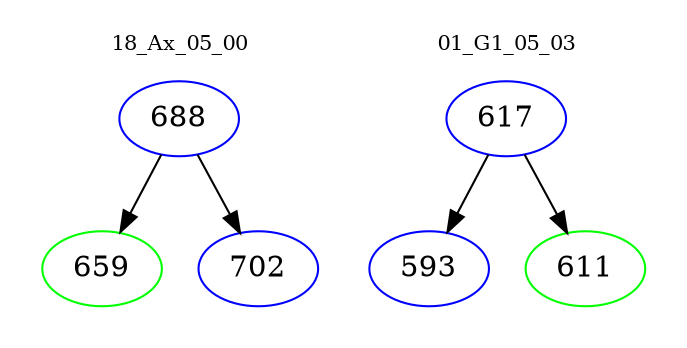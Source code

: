 digraph{
subgraph cluster_0 {
color = white
label = "18_Ax_05_00";
fontsize=10;
T0_688 [label="688", color="blue"]
T0_688 -> T0_659 [color="black"]
T0_659 [label="659", color="green"]
T0_688 -> T0_702 [color="black"]
T0_702 [label="702", color="blue"]
}
subgraph cluster_1 {
color = white
label = "01_G1_05_03";
fontsize=10;
T1_617 [label="617", color="blue"]
T1_617 -> T1_593 [color="black"]
T1_593 [label="593", color="blue"]
T1_617 -> T1_611 [color="black"]
T1_611 [label="611", color="green"]
}
}
